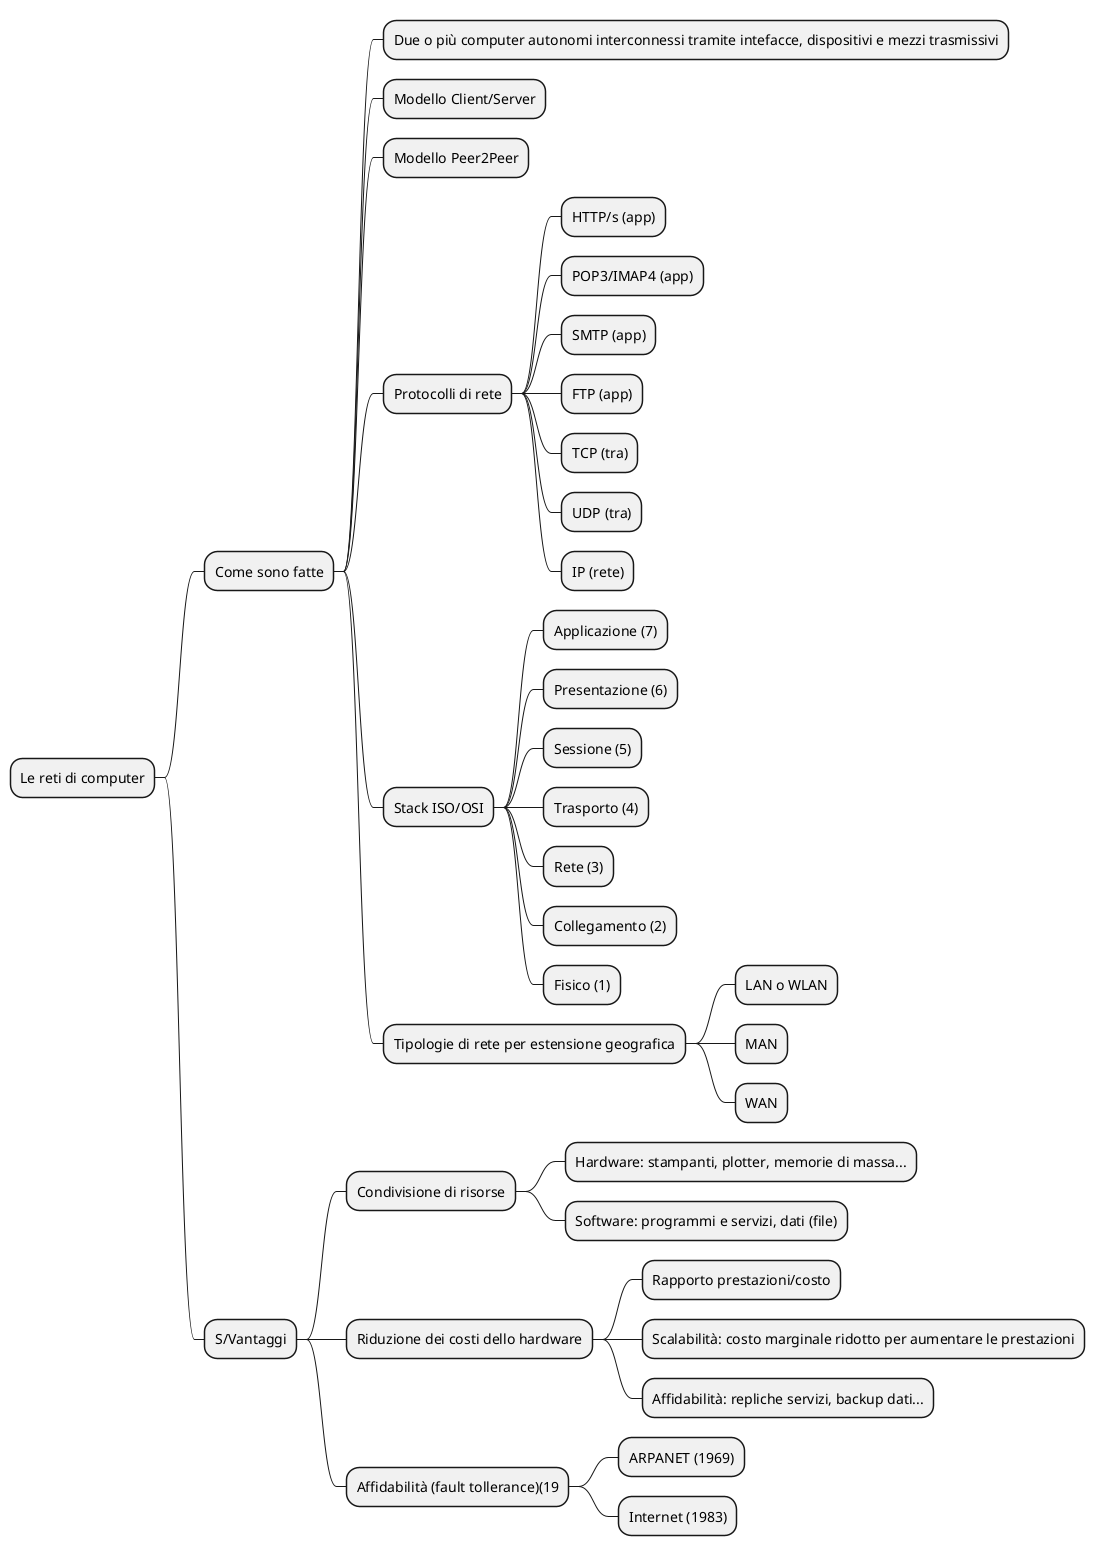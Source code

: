 @startmindmap
* Le reti di computer
** Come sono fatte
*** Due o più computer autonomi interconnessi tramite intefacce, dispositivi e mezzi trasmissivi
*** Modello Client/Server
*** Modello Peer2Peer
*** Protocolli di rete
**** HTTP/s (app)
**** POP3/IMAP4 (app)
**** SMTP (app)
**** FTP (app)
**** TCP (tra)
**** UDP (tra)
**** IP (rete)
*** Stack ISO/OSI
**** Applicazione (7)
**** Presentazione (6)
**** Sessione (5)
**** Trasporto (4)
**** Rete (3)
**** Collegamento (2)
**** Fisico (1)
*** Tipologie di rete per estensione geografica
**** LAN o WLAN
**** MAN
**** WAN
** S/Vantaggi
*** Condivisione di risorse
**** Hardware: stampanti, plotter, memorie di massa...
**** Software: programmi e servizi, dati (file)
*** Riduzione dei costi dello hardware
**** Rapporto prestazioni/costo
**** Scalabilità: costo marginale ridotto per aumentare le prestazioni
**** Affidabilità: repliche servizi, backup dati...
*** Affidabilità (fault tollerance)(19
**** ARPANET (1969)
**** Internet (1983)
@endmindmap
